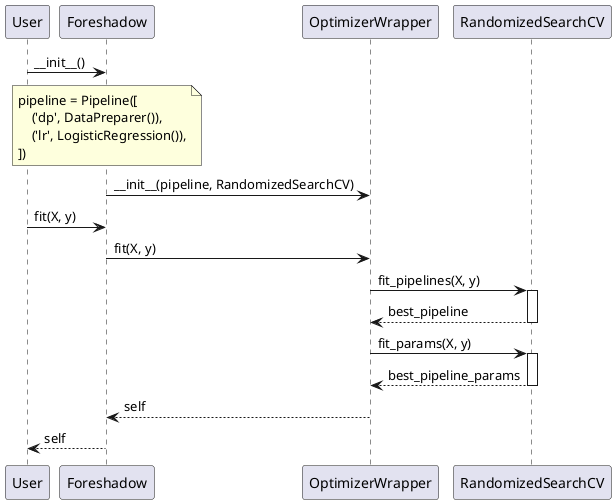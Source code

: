 @startuml

skinparam BackgroundColor transparent
skinparam Shadowing false

participant User

User -> Foreshadow: ~__init__()

note over Foreshadow
    pipeline = Pipeline([
        ('dp', DataPreparer()),
        ('lr', LogisticRegression()),
    ])
end note

Foreshadow -> OptimizerWrapper: ~__init__(pipeline, RandomizedSearchCV)

User -> Foreshadow: fit(X, y)
Foreshadow -> OptimizerWrapper: fit(X, y)
OptimizerWrapper -> RandomizedSearchCV ++: fit_pipelines(X, y)
return best_pipeline
OptimizerWrapper -> RandomizedSearchCV ++: fit_params(X, y)
return best_pipeline_params

OptimizerWrapper --> Foreshadow: self
Foreshadow --> User: self

@enduml